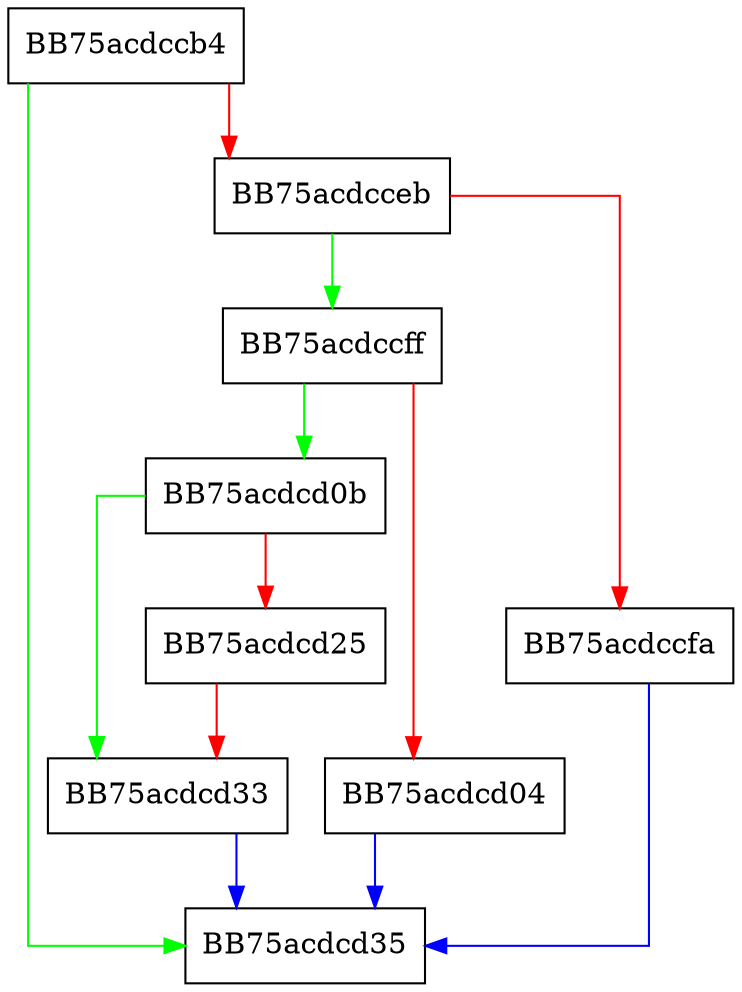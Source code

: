 digraph MakePathItemWithStatus {
  node [shape="box"];
  graph [splines=ortho];
  BB75acdccb4 -> BB75acdcd35 [color="green"];
  BB75acdccb4 -> BB75acdcceb [color="red"];
  BB75acdcceb -> BB75acdccff [color="green"];
  BB75acdcceb -> BB75acdccfa [color="red"];
  BB75acdccfa -> BB75acdcd35 [color="blue"];
  BB75acdccff -> BB75acdcd0b [color="green"];
  BB75acdccff -> BB75acdcd04 [color="red"];
  BB75acdcd04 -> BB75acdcd35 [color="blue"];
  BB75acdcd0b -> BB75acdcd33 [color="green"];
  BB75acdcd0b -> BB75acdcd25 [color="red"];
  BB75acdcd25 -> BB75acdcd33 [color="red"];
  BB75acdcd33 -> BB75acdcd35 [color="blue"];
}